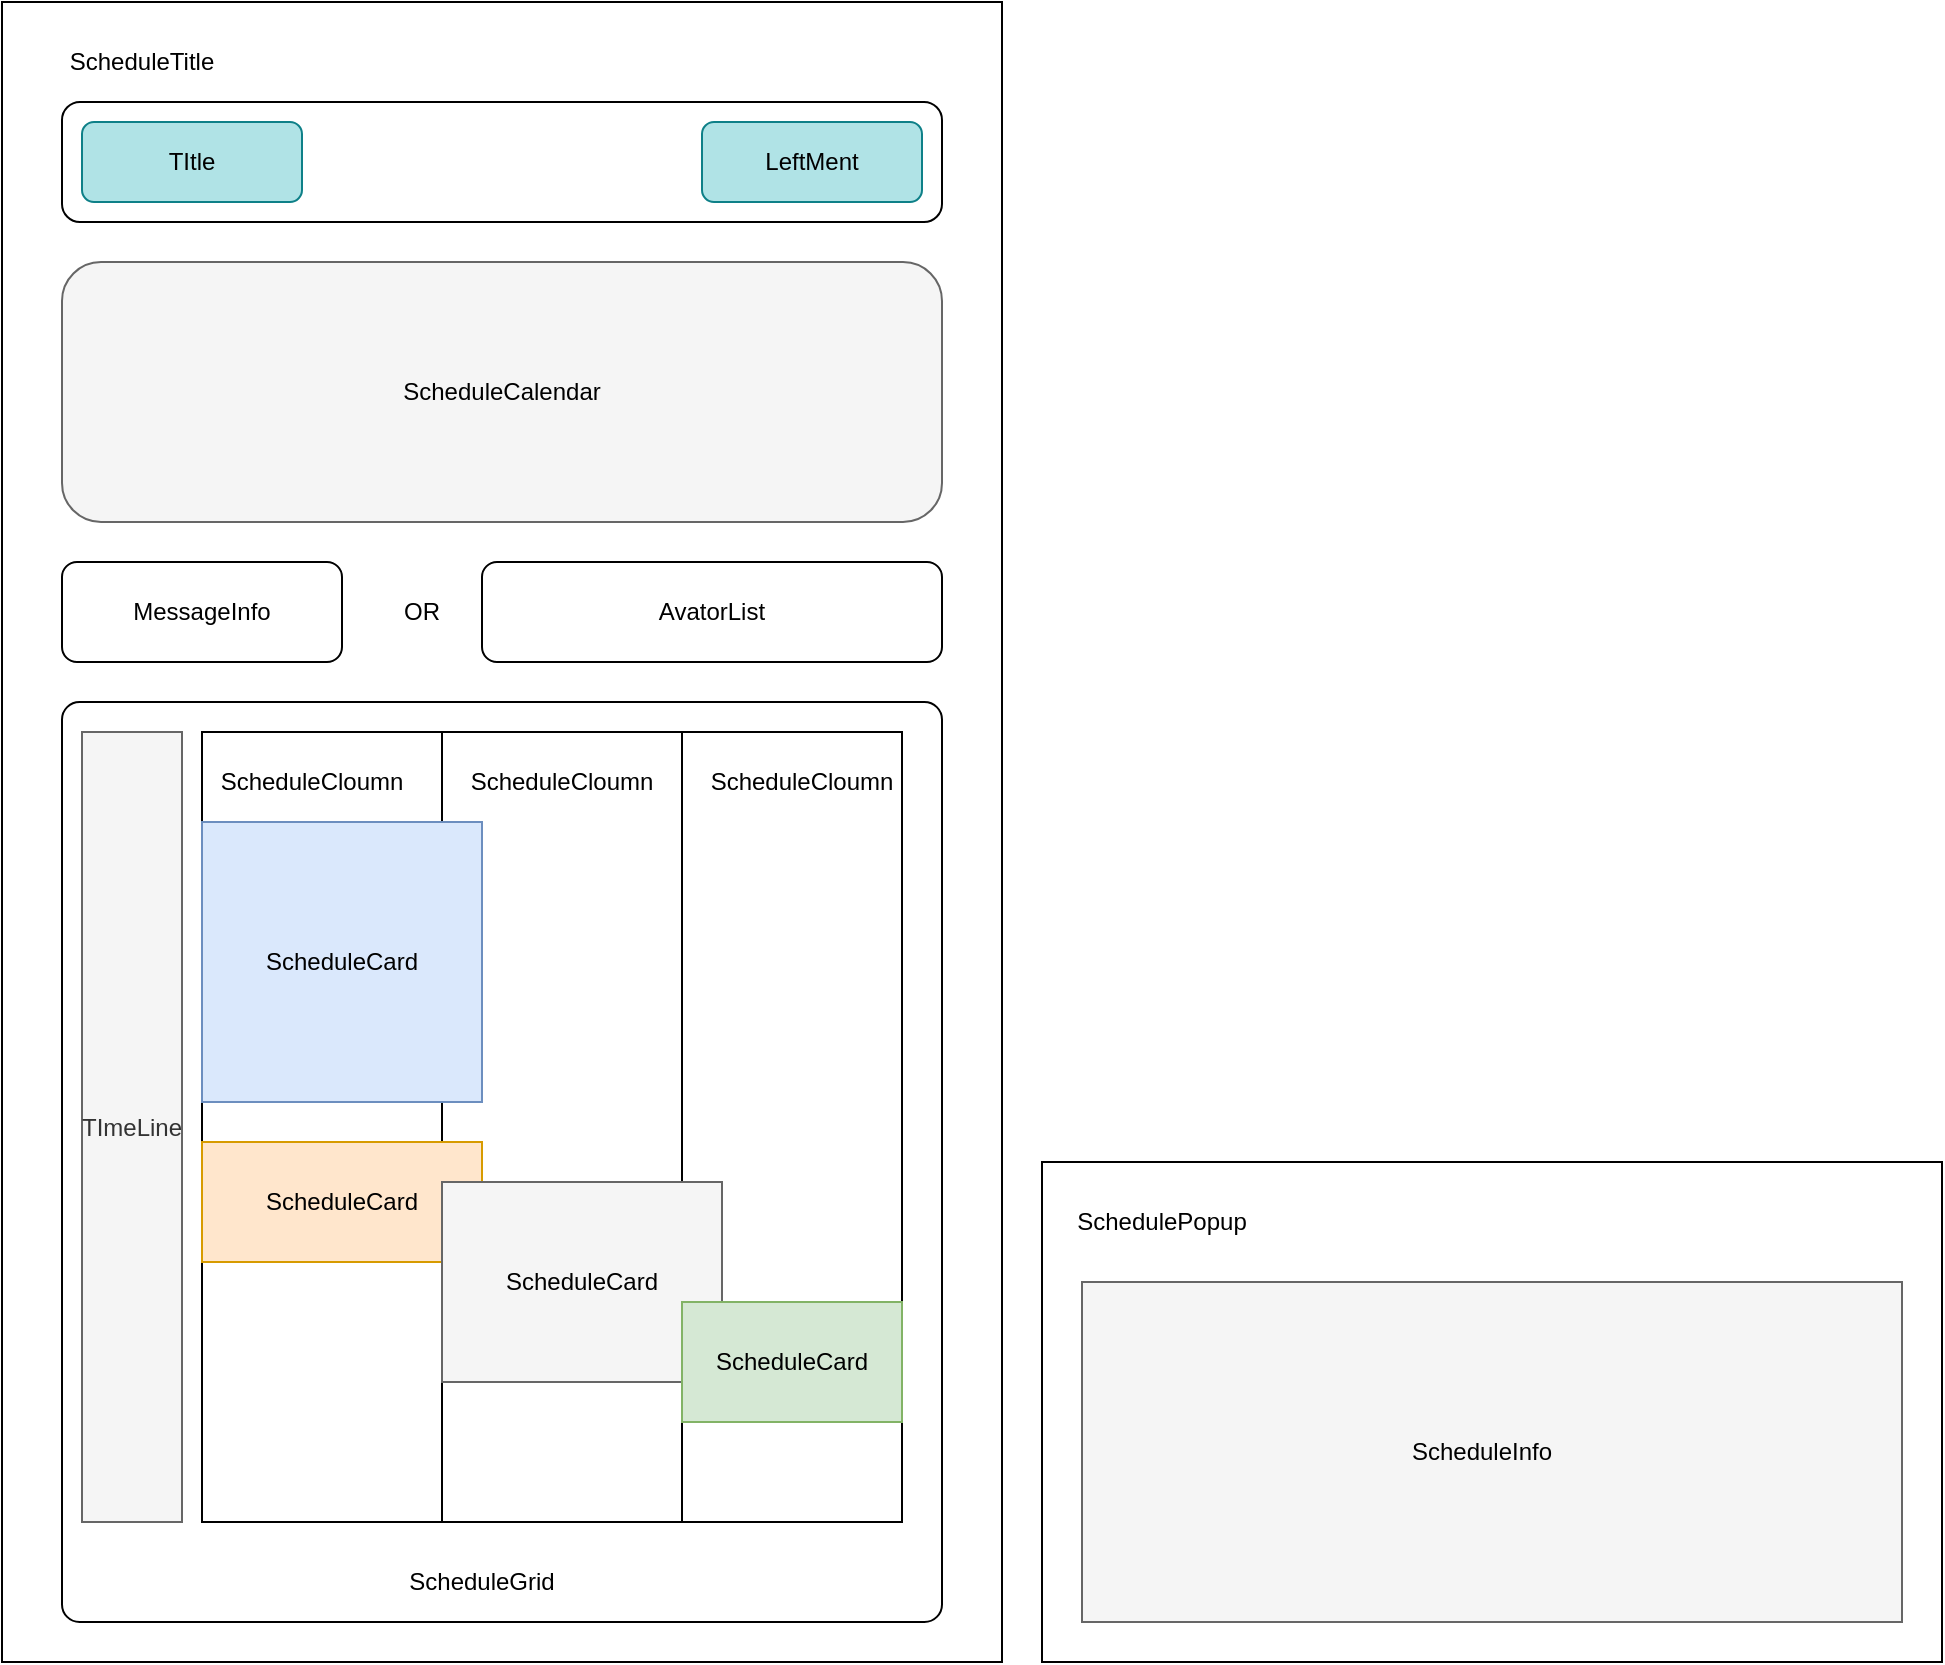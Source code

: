 <mxfile version="14.7.2" type="github">
  <diagram id="-D3HPK3Xs3A1-_dWI5G_" name="Page-1">
    <mxGraphModel dx="2253" dy="867" grid="1" gridSize="10" guides="1" tooltips="1" connect="1" arrows="1" fold="1" page="1" pageScale="1" pageWidth="827" pageHeight="1169" math="0" shadow="0">
      <root>
        <mxCell id="0" />
        <mxCell id="1" parent="0" />
        <mxCell id="D5p_mO4EMILQY3NPAEZa-1" value="" style="rounded=0;whiteSpace=wrap;html=1;" vertex="1" parent="1">
          <mxGeometry x="-170" y="70" width="500" height="830" as="geometry" />
        </mxCell>
        <mxCell id="D5p_mO4EMILQY3NPAEZa-2" value="ScheduleTitle" style="text;html=1;strokeColor=none;fillColor=none;align=center;verticalAlign=middle;whiteSpace=wrap;rounded=0;" vertex="1" parent="1">
          <mxGeometry x="-120" y="90" width="40" height="20" as="geometry" />
        </mxCell>
        <mxCell id="D5p_mO4EMILQY3NPAEZa-3" value="" style="rounded=1;whiteSpace=wrap;html=1;" vertex="1" parent="1">
          <mxGeometry x="-140" y="120" width="440" height="60" as="geometry" />
        </mxCell>
        <mxCell id="D5p_mO4EMILQY3NPAEZa-5" value="" style="rounded=1;whiteSpace=wrap;html=1;fillColor=#f5f5f5;strokeColor=#666666;fontColor=#333333;" vertex="1" parent="1">
          <mxGeometry x="-140" y="200" width="440" height="130" as="geometry" />
        </mxCell>
        <mxCell id="D5p_mO4EMILQY3NPAEZa-6" value="ScheduleCalendar" style="text;html=1;strokeColor=none;fillColor=none;align=center;verticalAlign=middle;whiteSpace=wrap;rounded=0;" vertex="1" parent="1">
          <mxGeometry x="60" y="255" width="40" height="20" as="geometry" />
        </mxCell>
        <mxCell id="D5p_mO4EMILQY3NPAEZa-7" value="TItle" style="rounded=1;whiteSpace=wrap;html=1;fillColor=#b0e3e6;strokeColor=#0e8088;" vertex="1" parent="1">
          <mxGeometry x="-130" y="130" width="110" height="40" as="geometry" />
        </mxCell>
        <mxCell id="D5p_mO4EMILQY3NPAEZa-8" value="LeftMent" style="rounded=1;whiteSpace=wrap;html=1;fillColor=#b0e3e6;strokeColor=#0e8088;" vertex="1" parent="1">
          <mxGeometry x="180" y="130" width="110" height="40" as="geometry" />
        </mxCell>
        <mxCell id="D5p_mO4EMILQY3NPAEZa-9" value="MessageInfo" style="rounded=1;whiteSpace=wrap;html=1;" vertex="1" parent="1">
          <mxGeometry x="-140" y="350" width="140" height="50" as="geometry" />
        </mxCell>
        <mxCell id="D5p_mO4EMILQY3NPAEZa-10" value="AvatorList" style="rounded=1;whiteSpace=wrap;html=1;" vertex="1" parent="1">
          <mxGeometry x="70" y="350" width="230" height="50" as="geometry" />
        </mxCell>
        <mxCell id="D5p_mO4EMILQY3NPAEZa-11" value="OR" style="text;html=1;strokeColor=none;fillColor=none;align=center;verticalAlign=middle;whiteSpace=wrap;rounded=0;" vertex="1" parent="1">
          <mxGeometry x="20" y="365" width="40" height="20" as="geometry" />
        </mxCell>
        <mxCell id="D5p_mO4EMILQY3NPAEZa-12" value="" style="rounded=1;whiteSpace=wrap;html=1;arcSize=2;" vertex="1" parent="1">
          <mxGeometry x="-140" y="420" width="440" height="460" as="geometry" />
        </mxCell>
        <mxCell id="D5p_mO4EMILQY3NPAEZa-13" value="TImeLine" style="rounded=0;whiteSpace=wrap;html=1;fillColor=#f5f5f5;strokeColor=#666666;fontColor=#333333;" vertex="1" parent="1">
          <mxGeometry x="-130" y="435" width="50" height="395" as="geometry" />
        </mxCell>
        <mxCell id="D5p_mO4EMILQY3NPAEZa-14" value="" style="rounded=0;whiteSpace=wrap;html=1;" vertex="1" parent="1">
          <mxGeometry x="-70" y="435" width="120" height="395" as="geometry" />
        </mxCell>
        <mxCell id="D5p_mO4EMILQY3NPAEZa-15" value="" style="rounded=0;whiteSpace=wrap;html=1;" vertex="1" parent="1">
          <mxGeometry x="50" y="435" width="120" height="395" as="geometry" />
        </mxCell>
        <mxCell id="D5p_mO4EMILQY3NPAEZa-16" value="ScheduleCloumn" style="text;html=1;strokeColor=none;fillColor=none;align=center;verticalAlign=middle;whiteSpace=wrap;rounded=0;" vertex="1" parent="1">
          <mxGeometry x="-35" y="450" width="40" height="20" as="geometry" />
        </mxCell>
        <mxCell id="D5p_mO4EMILQY3NPAEZa-19" value="ScheduleCard" style="whiteSpace=wrap;html=1;aspect=fixed;fillColor=#dae8fc;strokeColor=#6c8ebf;" vertex="1" parent="1">
          <mxGeometry x="-70" y="480" width="140" height="140" as="geometry" />
        </mxCell>
        <mxCell id="D5p_mO4EMILQY3NPAEZa-22" value="ScheduleCard" style="rounded=0;whiteSpace=wrap;html=1;fillColor=#ffe6cc;strokeColor=#d79b00;" vertex="1" parent="1">
          <mxGeometry x="-70" y="640" width="140" height="60" as="geometry" />
        </mxCell>
        <mxCell id="D5p_mO4EMILQY3NPAEZa-24" value="" style="rounded=0;whiteSpace=wrap;html=1;" vertex="1" parent="1">
          <mxGeometry x="170" y="435" width="110" height="395" as="geometry" />
        </mxCell>
        <mxCell id="D5p_mO4EMILQY3NPAEZa-23" value="&lt;span style=&quot;color: rgb(0 , 0 , 0)&quot;&gt;ScheduleCard&lt;/span&gt;" style="rounded=0;whiteSpace=wrap;html=1;fillColor=#f5f5f5;strokeColor=#666666;fontColor=#333333;" vertex="1" parent="1">
          <mxGeometry x="50" y="660" width="140" height="100" as="geometry" />
        </mxCell>
        <mxCell id="D5p_mO4EMILQY3NPAEZa-25" value="ScheduleCard" style="rounded=0;whiteSpace=wrap;html=1;fillColor=#d5e8d4;strokeColor=#82b366;" vertex="1" parent="1">
          <mxGeometry x="170" y="720" width="110" height="60" as="geometry" />
        </mxCell>
        <mxCell id="D5p_mO4EMILQY3NPAEZa-26" value="ScheduleCloumn" style="text;html=1;strokeColor=none;fillColor=none;align=center;verticalAlign=middle;whiteSpace=wrap;rounded=0;" vertex="1" parent="1">
          <mxGeometry x="90" y="450" width="40" height="20" as="geometry" />
        </mxCell>
        <mxCell id="D5p_mO4EMILQY3NPAEZa-27" value="ScheduleCloumn" style="text;html=1;strokeColor=none;fillColor=none;align=center;verticalAlign=middle;whiteSpace=wrap;rounded=0;" vertex="1" parent="1">
          <mxGeometry x="210" y="450" width="40" height="20" as="geometry" />
        </mxCell>
        <mxCell id="D5p_mO4EMILQY3NPAEZa-28" value="ScheduleGrid" style="text;html=1;strokeColor=none;fillColor=none;align=center;verticalAlign=middle;whiteSpace=wrap;rounded=0;" vertex="1" parent="1">
          <mxGeometry x="50" y="850" width="40" height="20" as="geometry" />
        </mxCell>
        <mxCell id="D5p_mO4EMILQY3NPAEZa-30" value="" style="rounded=0;whiteSpace=wrap;html=1;" vertex="1" parent="1">
          <mxGeometry x="350" y="650" width="450" height="250" as="geometry" />
        </mxCell>
        <mxCell id="D5p_mO4EMILQY3NPAEZa-31" value="SchedulePopup" style="text;html=1;strokeColor=none;fillColor=none;align=center;verticalAlign=middle;whiteSpace=wrap;rounded=0;" vertex="1" parent="1">
          <mxGeometry x="390" y="670" width="40" height="20" as="geometry" />
        </mxCell>
        <mxCell id="D5p_mO4EMILQY3NPAEZa-32" value="" style="rounded=0;whiteSpace=wrap;html=1;fillColor=#f5f5f5;strokeColor=#666666;fontColor=#333333;" vertex="1" parent="1">
          <mxGeometry x="370" y="710" width="410" height="170" as="geometry" />
        </mxCell>
        <mxCell id="D5p_mO4EMILQY3NPAEZa-33" value="ScheduleInfo" style="text;html=1;strokeColor=none;fillColor=none;align=center;verticalAlign=middle;whiteSpace=wrap;rounded=0;" vertex="1" parent="1">
          <mxGeometry x="550" y="785" width="40" height="20" as="geometry" />
        </mxCell>
      </root>
    </mxGraphModel>
  </diagram>
</mxfile>

